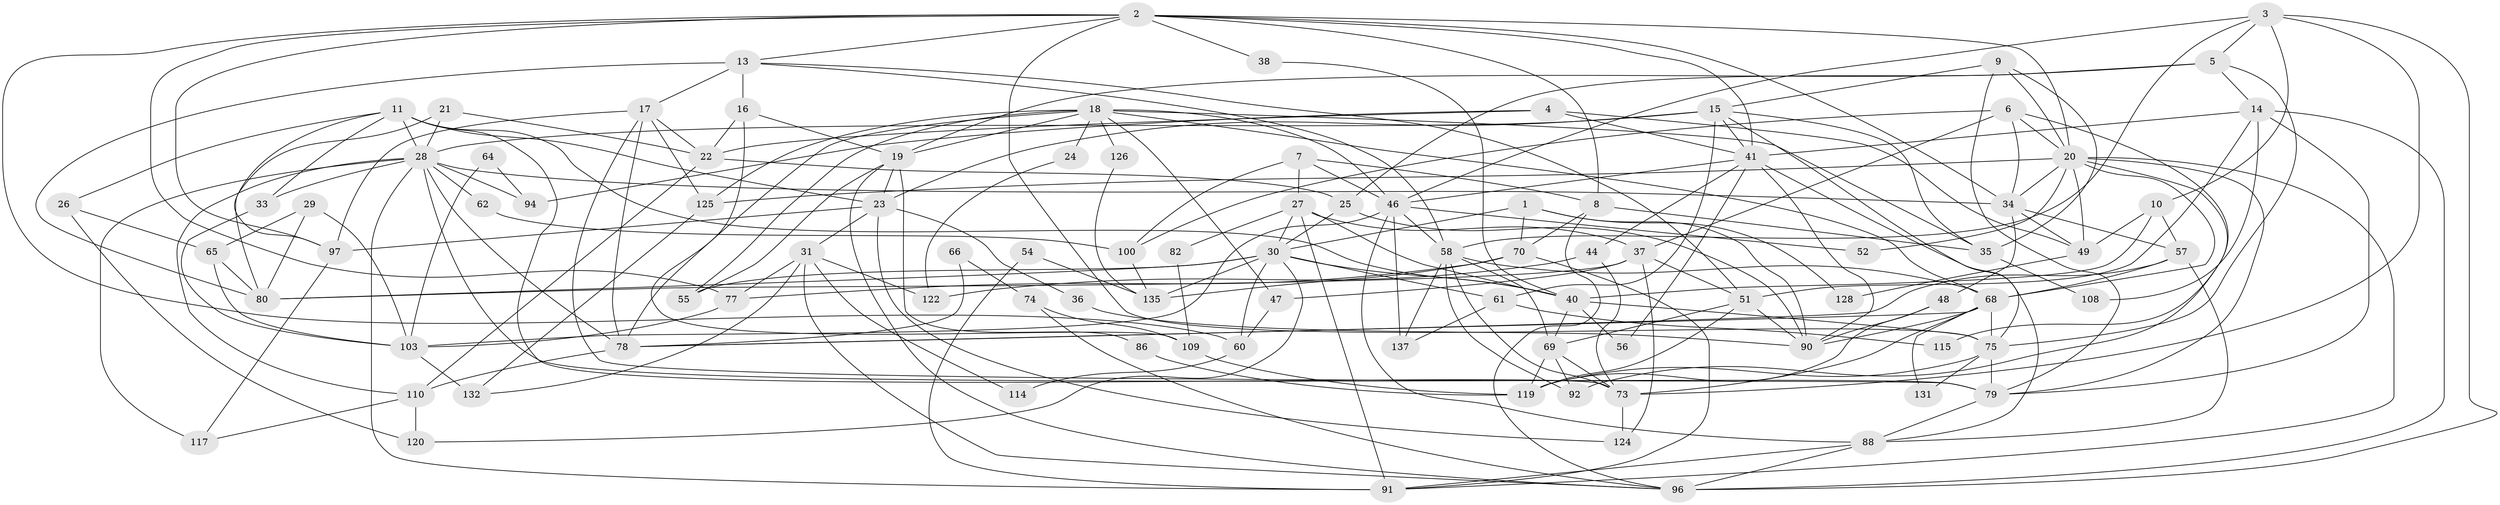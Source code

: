 // Generated by graph-tools (version 1.1) at 2025/24/03/03/25 07:24:00]
// undirected, 94 vertices, 228 edges
graph export_dot {
graph [start="1"]
  node [color=gray90,style=filled];
  1;
  2 [super="+12"];
  3 [super="+76"];
  4 [super="+63"];
  5 [super="+142"];
  6 [super="+107"];
  7 [super="+39"];
  8 [super="+45"];
  9 [super="+32"];
  10;
  11 [super="+106"];
  13 [super="+85"];
  14 [super="+50"];
  15 [super="+111"];
  16;
  17 [super="+130"];
  18 [super="+105"];
  19 [super="+129"];
  20 [super="+123"];
  21;
  22 [super="+99"];
  23 [super="+72"];
  24;
  25;
  26;
  27 [super="+133"];
  28 [super="+139"];
  29;
  30 [super="+89"];
  31 [super="+95"];
  33;
  34 [super="+53"];
  35 [super="+67"];
  36;
  37 [super="+43"];
  38;
  40 [super="+93"];
  41 [super="+42"];
  44;
  46 [super="+118"];
  47 [super="+101"];
  48;
  49 [super="+59"];
  51 [super="+71"];
  52;
  54;
  55;
  56;
  57 [super="+83"];
  58 [super="+141"];
  60 [super="+138"];
  61;
  62;
  64;
  65;
  66;
  68 [super="+113"];
  69;
  70 [super="+84"];
  73 [super="+81"];
  74;
  75 [super="+136"];
  77;
  78 [super="+87"];
  79 [super="+116"];
  80;
  82;
  86;
  88;
  90 [super="+102"];
  91 [super="+98"];
  92;
  94 [super="+104"];
  96 [super="+112"];
  97 [super="+134"];
  100 [super="+140"];
  103 [super="+121"];
  108;
  109;
  110;
  114;
  115;
  117;
  119 [super="+127"];
  120;
  122;
  124;
  125;
  126;
  128;
  131;
  132;
  135;
  137;
  1 -- 90;
  1 -- 128;
  1 -- 30;
  1 -- 70;
  2 -- 75;
  2 -- 41;
  2 -- 38;
  2 -- 60;
  2 -- 77;
  2 -- 8;
  2 -- 97;
  2 -- 20;
  2 -- 13;
  2 -- 34;
  3 -- 10;
  3 -- 58;
  3 -- 96;
  3 -- 73;
  3 -- 5;
  3 -- 46;
  4 -- 41;
  4 -- 94;
  4 -- 22;
  4 -- 49;
  5 -- 19 [weight=2];
  5 -- 25;
  5 -- 75;
  5 -- 14;
  6 -- 115;
  6 -- 37;
  6 -- 20;
  6 -- 100;
  6 -- 34;
  7 -- 27;
  7 -- 46;
  7 -- 8;
  7 -- 100;
  8 -- 35 [weight=2];
  8 -- 70;
  8 -- 96;
  9 -- 20;
  9 -- 15;
  9 -- 79;
  9 -- 35;
  10 -- 57;
  10 -- 40;
  10 -- 49;
  11 -- 26;
  11 -- 73;
  11 -- 97;
  11 -- 33;
  11 -- 28;
  11 -- 23;
  11 -- 40;
  13 -- 16;
  13 -- 80 [weight=2];
  13 -- 51;
  13 -- 58;
  13 -- 17;
  14 -- 79;
  14 -- 108;
  14 -- 96 [weight=2];
  14 -- 41;
  14 -- 51;
  15 -- 41;
  15 -- 61;
  15 -- 23;
  15 -- 35;
  15 -- 28;
  15 -- 75;
  16 -- 19;
  16 -- 109;
  16 -- 22;
  17 -- 79;
  17 -- 97;
  17 -- 125;
  17 -- 22;
  17 -- 78;
  18 -- 46;
  18 -- 24;
  18 -- 78;
  18 -- 126;
  18 -- 68;
  18 -- 55;
  18 -- 125;
  18 -- 47;
  18 -- 19;
  18 -- 35;
  19 -- 23;
  19 -- 96;
  19 -- 86;
  19 -- 55;
  20 -- 125;
  20 -- 34;
  20 -- 49;
  20 -- 92;
  20 -- 91;
  20 -- 68;
  20 -- 52;
  20 -- 79;
  21 -- 22;
  21 -- 80;
  21 -- 28;
  22 -- 25;
  22 -- 110;
  23 -- 97;
  23 -- 36;
  23 -- 124;
  23 -- 31;
  24 -- 122;
  25 -- 30;
  25 -- 90;
  26 -- 120;
  26 -- 65;
  27 -- 30;
  27 -- 40;
  27 -- 37;
  27 -- 91;
  27 -- 82;
  28 -- 117 [weight=2];
  28 -- 79;
  28 -- 33;
  28 -- 110;
  28 -- 91;
  28 -- 62;
  28 -- 94;
  28 -- 78;
  28 -- 34;
  29 -- 65;
  29 -- 103;
  29 -- 80;
  30 -- 80;
  30 -- 60;
  30 -- 55;
  30 -- 120;
  30 -- 135;
  30 -- 61;
  30 -- 40;
  31 -- 96;
  31 -- 114;
  31 -- 122;
  31 -- 132;
  31 -- 77;
  33 -- 103;
  34 -- 57;
  34 -- 48;
  34 -- 49;
  35 -- 108;
  36 -- 90;
  37 -- 80;
  37 -- 124;
  37 -- 51;
  37 -- 47;
  38 -- 40;
  40 -- 56;
  40 -- 69;
  40 -- 75;
  41 -- 56;
  41 -- 90;
  41 -- 88;
  41 -- 44;
  41 -- 46;
  44 -- 73;
  44 -- 122;
  46 -- 88;
  46 -- 137;
  46 -- 52;
  46 -- 103;
  46 -- 58;
  47 -- 60;
  48 -- 119;
  48 -- 90;
  49 -- 128;
  51 -- 90;
  51 -- 69;
  51 -- 119;
  54 -- 135;
  54 -- 91;
  57 -- 88;
  57 -- 68;
  57 -- 78;
  58 -- 92;
  58 -- 68;
  58 -- 69;
  58 -- 137;
  58 -- 73;
  60 -- 114 [weight=2];
  61 -- 137;
  61 -- 115;
  62 -- 100;
  64 -- 103;
  64 -- 94;
  65 -- 80;
  65 -- 103;
  66 -- 74;
  66 -- 78;
  68 -- 131;
  68 -- 75;
  68 -- 90;
  68 -- 78;
  68 -- 73;
  69 -- 92;
  69 -- 119;
  69 -- 73;
  70 -- 91;
  70 -- 77;
  70 -- 135;
  73 -- 124;
  74 -- 96;
  74 -- 109;
  75 -- 131;
  75 -- 119;
  75 -- 79;
  77 -- 103;
  78 -- 110;
  79 -- 88;
  82 -- 109;
  86 -- 119;
  88 -- 91;
  88 -- 96;
  97 -- 117;
  100 -- 135;
  103 -- 132;
  109 -- 119;
  110 -- 117;
  110 -- 120;
  125 -- 132;
  126 -- 135;
}
